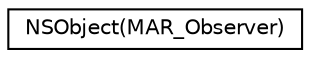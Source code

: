digraph "类继承关系图"
{
  edge [fontname="Helvetica",fontsize="10",labelfontname="Helvetica",labelfontsize="10"];
  node [fontname="Helvetica",fontsize="10",shape=record];
  rankdir="LR";
  Node0 [label="NSObject(MAR_Observer)",height=0.2,width=0.4,color="black", fillcolor="white", style="filled",URL="$category_n_s_object_07_m_a_r___observer_08.html"];
}
